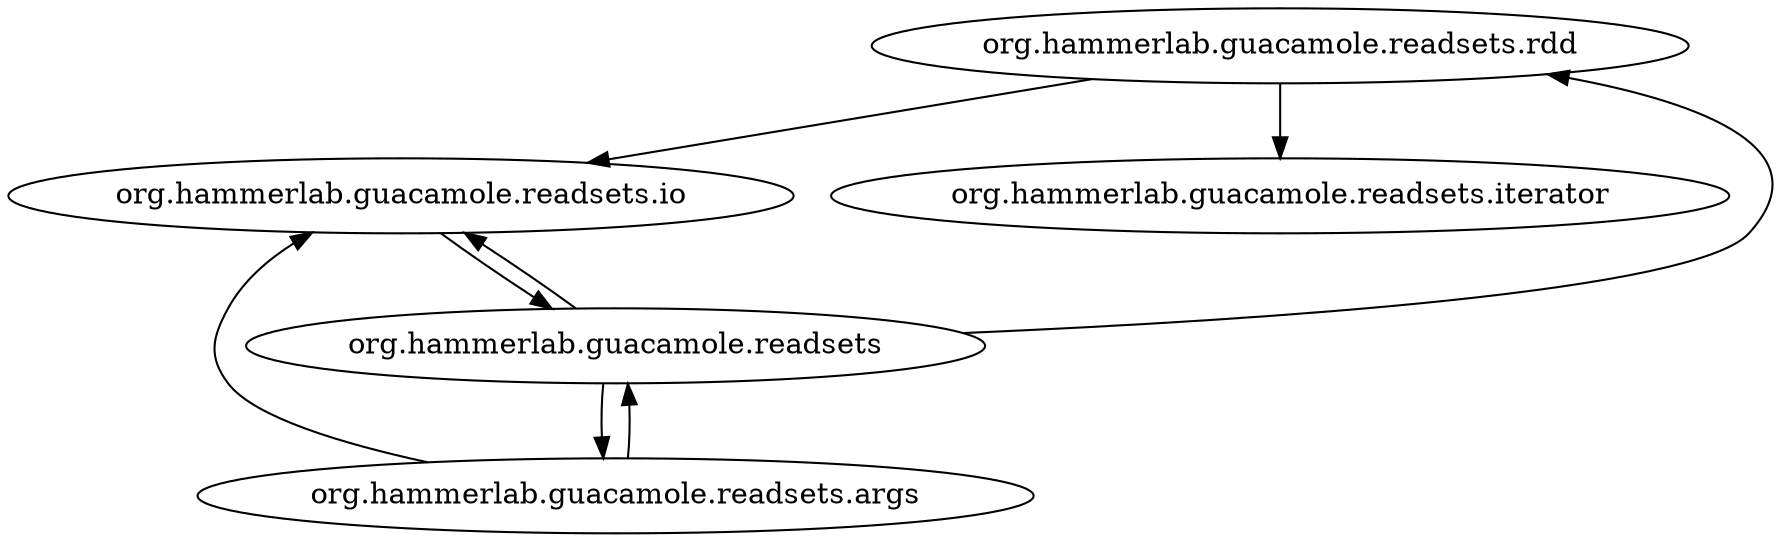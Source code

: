 digraph deps {
	"org.hammerlab.guacamole.readsets.rdd" -> "org.hammerlab.guacamole.readsets.io"
	"org.hammerlab.guacamole.readsets" -> "org.hammerlab.guacamole.readsets.args"
	"org.hammerlab.guacamole.readsets.args" -> "org.hammerlab.guacamole.readsets.io"
	"org.hammerlab.guacamole.readsets" -> "org.hammerlab.guacamole.readsets.rdd"
	"org.hammerlab.guacamole.readsets.io" -> "org.hammerlab.guacamole.readsets"
	"org.hammerlab.guacamole.readsets.rdd" -> "org.hammerlab.guacamole.readsets.iterator"
	"org.hammerlab.guacamole.readsets.args" -> "org.hammerlab.guacamole.readsets"
	"org.hammerlab.guacamole.readsets" -> "org.hammerlab.guacamole.readsets.io"
}